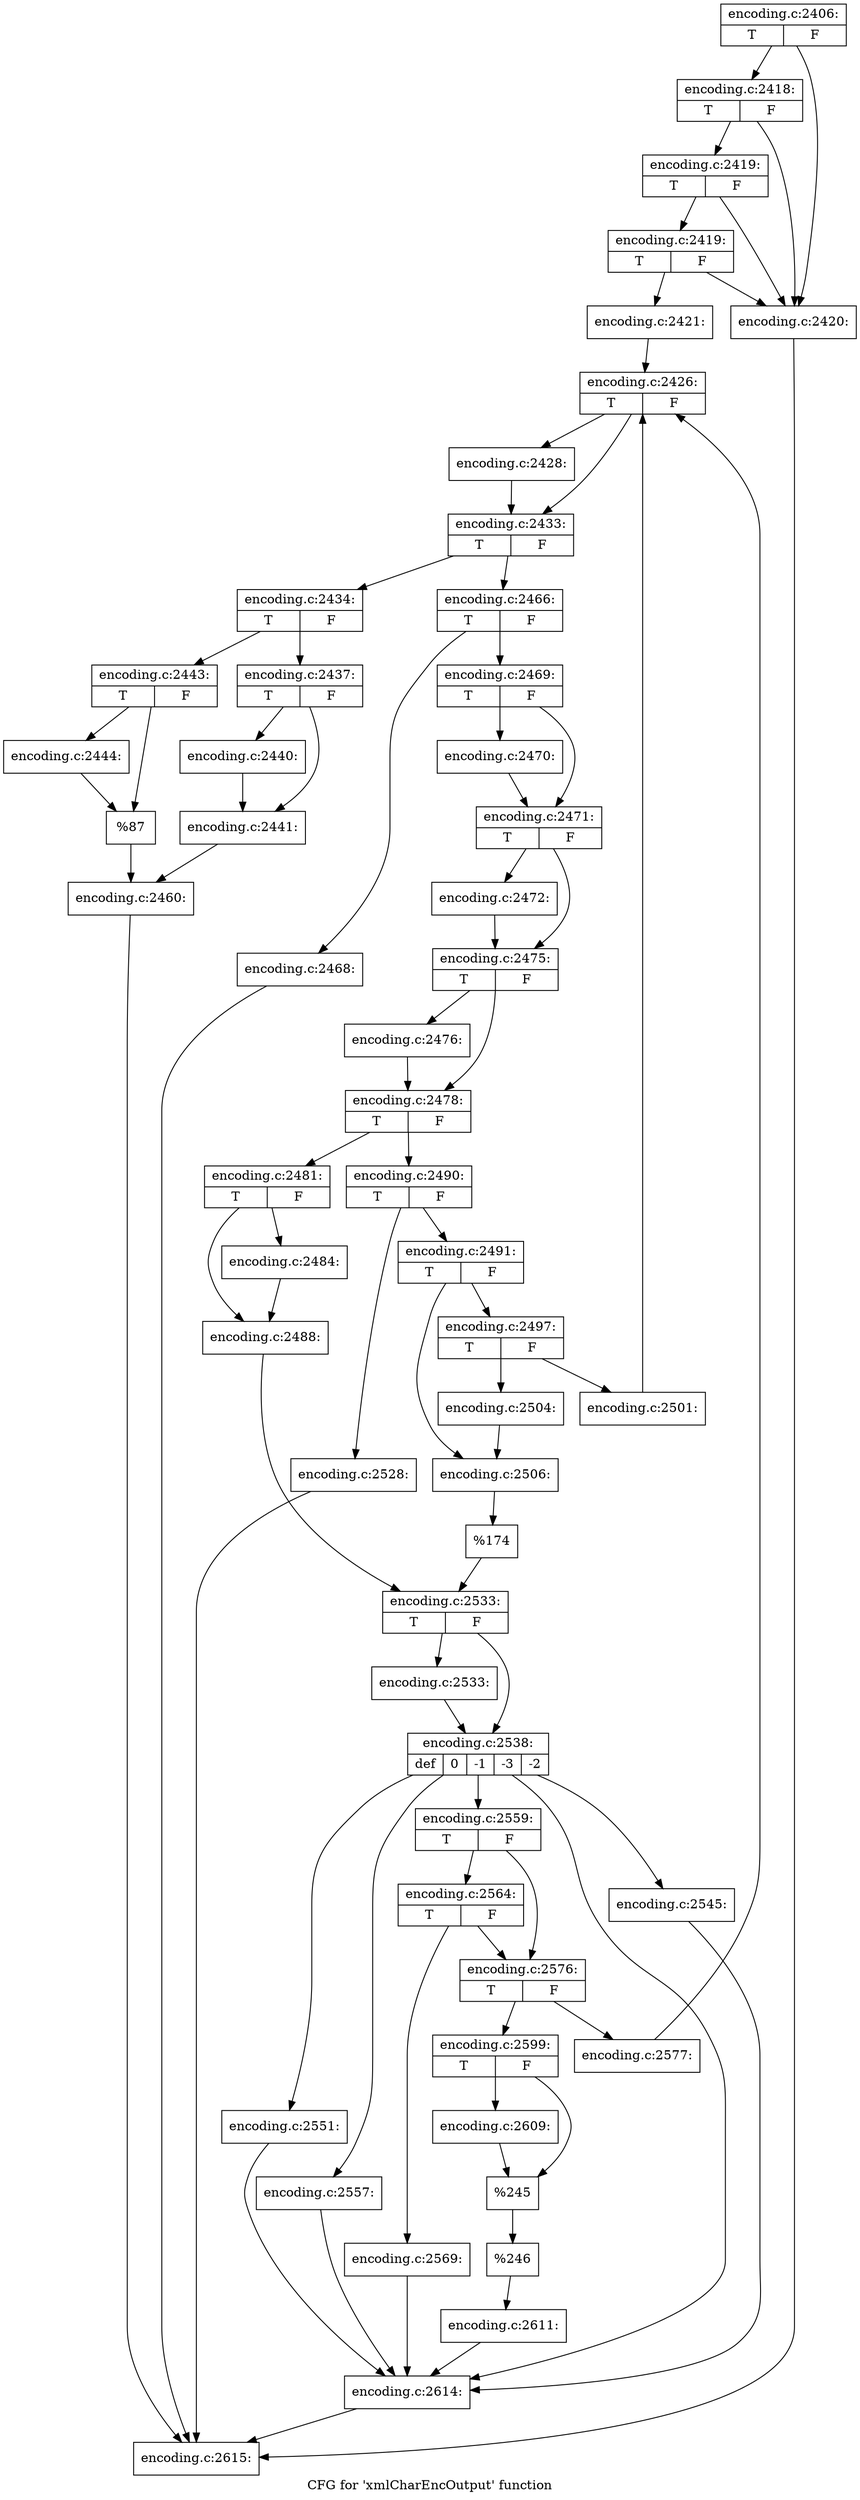 digraph "CFG for 'xmlCharEncOutput' function" {
	label="CFG for 'xmlCharEncOutput' function";

	Node0x47292d0 [shape=record,label="{encoding.c:2406:|{<s0>T|<s1>F}}"];
	Node0x47292d0 -> Node0x472c220;
	Node0x47292d0 -> Node0x472c3c0;
	Node0x472c3c0 [shape=record,label="{encoding.c:2418:|{<s0>T|<s1>F}}"];
	Node0x472c3c0 -> Node0x472c220;
	Node0x472c3c0 -> Node0x472c340;
	Node0x472c340 [shape=record,label="{encoding.c:2419:|{<s0>T|<s1>F}}"];
	Node0x472c340 -> Node0x472c220;
	Node0x472c340 -> Node0x472c2c0;
	Node0x472c2c0 [shape=record,label="{encoding.c:2419:|{<s0>T|<s1>F}}"];
	Node0x472c2c0 -> Node0x472c220;
	Node0x472c2c0 -> Node0x472c270;
	Node0x472c220 [shape=record,label="{encoding.c:2420:}"];
	Node0x472c220 -> Node0x47295b0;
	Node0x472c270 [shape=record,label="{encoding.c:2421:}"];
	Node0x472c270 -> Node0x472df50;
	Node0x472df50 [shape=record,label="{encoding.c:2426:|{<s0>T|<s1>F}}"];
	Node0x472df50 -> Node0x472e2d0;
	Node0x472df50 -> Node0x472e320;
	Node0x472e2d0 [shape=record,label="{encoding.c:2428:}"];
	Node0x472e2d0 -> Node0x472e320;
	Node0x472e320 [shape=record,label="{encoding.c:2433:|{<s0>T|<s1>F}}"];
	Node0x472e320 -> Node0x472e860;
	Node0x472e320 -> Node0x472e8b0;
	Node0x472e860 [shape=record,label="{encoding.c:2434:|{<s0>T|<s1>F}}"];
	Node0x472e860 -> Node0x472ee90;
	Node0x472e860 -> Node0x472ef30;
	Node0x472ee90 [shape=record,label="{encoding.c:2437:|{<s0>T|<s1>F}}"];
	Node0x472ee90 -> Node0x472fbd0;
	Node0x472ee90 -> Node0x472fc20;
	Node0x472fbd0 [shape=record,label="{encoding.c:2440:}"];
	Node0x472fbd0 -> Node0x472fc20;
	Node0x472fc20 [shape=record,label="{encoding.c:2441:}"];
	Node0x472fc20 -> Node0x472eee0;
	Node0x472ef30 [shape=record,label="{encoding.c:2443:|{<s0>T|<s1>F}}"];
	Node0x472ef30 -> Node0x47302b0;
	Node0x472ef30 -> Node0x4730300;
	Node0x47302b0 [shape=record,label="{encoding.c:2444:}"];
	Node0x47302b0 -> Node0x4730300;
	Node0x4730300 [shape=record,label="{%87}"];
	Node0x4730300 -> Node0x472eee0;
	Node0x472eee0 [shape=record,label="{encoding.c:2460:}"];
	Node0x472eee0 -> Node0x47295b0;
	Node0x472e8b0 [shape=record,label="{encoding.c:2466:|{<s0>T|<s1>F}}"];
	Node0x472e8b0 -> Node0x47317c0;
	Node0x472e8b0 -> Node0x4731810;
	Node0x47317c0 [shape=record,label="{encoding.c:2468:}"];
	Node0x47317c0 -> Node0x47295b0;
	Node0x4731810 [shape=record,label="{encoding.c:2469:|{<s0>T|<s1>F}}"];
	Node0x4731810 -> Node0x4731ca0;
	Node0x4731810 -> Node0x4731cf0;
	Node0x4731ca0 [shape=record,label="{encoding.c:2470:}"];
	Node0x4731ca0 -> Node0x4731cf0;
	Node0x4731cf0 [shape=record,label="{encoding.c:2471:|{<s0>T|<s1>F}}"];
	Node0x4731cf0 -> Node0x4732240;
	Node0x4731cf0 -> Node0x4732290;
	Node0x4732240 [shape=record,label="{encoding.c:2472:}"];
	Node0x4732240 -> Node0x4732290;
	Node0x4732290 [shape=record,label="{encoding.c:2475:|{<s0>T|<s1>F}}"];
	Node0x4732290 -> Node0x4732ea0;
	Node0x4732290 -> Node0x4732ef0;
	Node0x4732ea0 [shape=record,label="{encoding.c:2476:}"];
	Node0x4732ea0 -> Node0x4732ef0;
	Node0x4732ef0 [shape=record,label="{encoding.c:2478:|{<s0>T|<s1>F}}"];
	Node0x4732ef0 -> Node0x47338a0;
	Node0x4732ef0 -> Node0x4733940;
	Node0x47338a0 [shape=record,label="{encoding.c:2481:|{<s0>T|<s1>F}}"];
	Node0x47338a0 -> Node0x4734700;
	Node0x47338a0 -> Node0x4734750;
	Node0x4734700 [shape=record,label="{encoding.c:2484:}"];
	Node0x4734700 -> Node0x4734750;
	Node0x4734750 [shape=record,label="{encoding.c:2488:}"];
	Node0x4734750 -> Node0x47338f0;
	Node0x4733940 [shape=record,label="{encoding.c:2490:|{<s0>T|<s1>F}}"];
	Node0x4733940 -> Node0x47353b0;
	Node0x4733940 -> Node0x4735450;
	Node0x47353b0 [shape=record,label="{encoding.c:2491:|{<s0>T|<s1>F}}"];
	Node0x47353b0 -> Node0x47369b0;
	Node0x47353b0 -> Node0x4736a00;
	Node0x47369b0 [shape=record,label="{encoding.c:2497:|{<s0>T|<s1>F}}"];
	Node0x47369b0 -> Node0x4736df0;
	Node0x47369b0 -> Node0x4736e40;
	Node0x4736df0 [shape=record,label="{encoding.c:2501:}"];
	Node0x4736df0 -> Node0x472df50;
	Node0x4736e40 [shape=record,label="{encoding.c:2504:}"];
	Node0x4736e40 -> Node0x4736a00;
	Node0x4736a00 [shape=record,label="{encoding.c:2506:}"];
	Node0x4736a00 -> Node0x4735400;
	Node0x4735450 [shape=record,label="{encoding.c:2528:}"];
	Node0x4735450 -> Node0x47295b0;
	Node0x4735400 [shape=record,label="{%174}"];
	Node0x4735400 -> Node0x47338f0;
	Node0x47338f0 [shape=record,label="{encoding.c:2533:|{<s0>T|<s1>F}}"];
	Node0x47338f0 -> Node0x4737fe0;
	Node0x47338f0 -> Node0x4738030;
	Node0x4737fe0 [shape=record,label="{encoding.c:2533:}"];
	Node0x4737fe0 -> Node0x4738030;
	Node0x4738030 [shape=record,label="{encoding.c:2538:|{<s0>def|<s1>0|<s2>-1|<s3>-3|<s4>-2}}"];
	Node0x4738030 -> Node0x4738600;
	Node0x4738030 -> Node0x4738a20;
	Node0x4738030 -> Node0x4738b00;
	Node0x4738030 -> Node0x4738be0;
	Node0x4738030 -> Node0x4738cc0;
	Node0x4738a20 [shape=record,label="{encoding.c:2545:}"];
	Node0x4738a20 -> Node0x4738600;
	Node0x4738b00 [shape=record,label="{encoding.c:2551:}"];
	Node0x4738b00 -> Node0x4738600;
	Node0x4738be0 [shape=record,label="{encoding.c:2557:}"];
	Node0x4738be0 -> Node0x4738600;
	Node0x4738cc0 [shape=record,label="{encoding.c:2559:|{<s0>T|<s1>F}}"];
	Node0x4738cc0 -> Node0x473a790;
	Node0x4738cc0 -> Node0x473a740;
	Node0x473a790 [shape=record,label="{encoding.c:2564:|{<s0>T|<s1>F}}"];
	Node0x473a790 -> Node0x473a350;
	Node0x473a790 -> Node0x473a740;
	Node0x473a350 [shape=record,label="{encoding.c:2569:}"];
	Node0x473a350 -> Node0x4738600;
	Node0x473a740 [shape=record,label="{encoding.c:2576:|{<s0>T|<s1>F}}"];
	Node0x473a740 -> Node0x473ae20;
	Node0x473a740 -> Node0x473b8a0;
	Node0x473ae20 [shape=record,label="{encoding.c:2577:}"];
	Node0x473ae20 -> Node0x472df50;
	Node0x473b8a0 [shape=record,label="{encoding.c:2599:|{<s0>T|<s1>F}}"];
	Node0x473b8a0 -> Node0x473e0d0;
	Node0x473b8a0 -> Node0x473e120;
	Node0x473e0d0 [shape=record,label="{encoding.c:2609:}"];
	Node0x473e0d0 -> Node0x473e120;
	Node0x473e120 [shape=record,label="{%245}"];
	Node0x473e120 -> Node0x473b0d0;
	Node0x473b0d0 [shape=record,label="{%246}"];
	Node0x473b0d0 -> Node0x473a6f0;
	Node0x473a6f0 [shape=record,label="{encoding.c:2611:}"];
	Node0x473a6f0 -> Node0x4738600;
	Node0x4738600 [shape=record,label="{encoding.c:2614:}"];
	Node0x4738600 -> Node0x47295b0;
	Node0x47295b0 [shape=record,label="{encoding.c:2615:}"];
}
